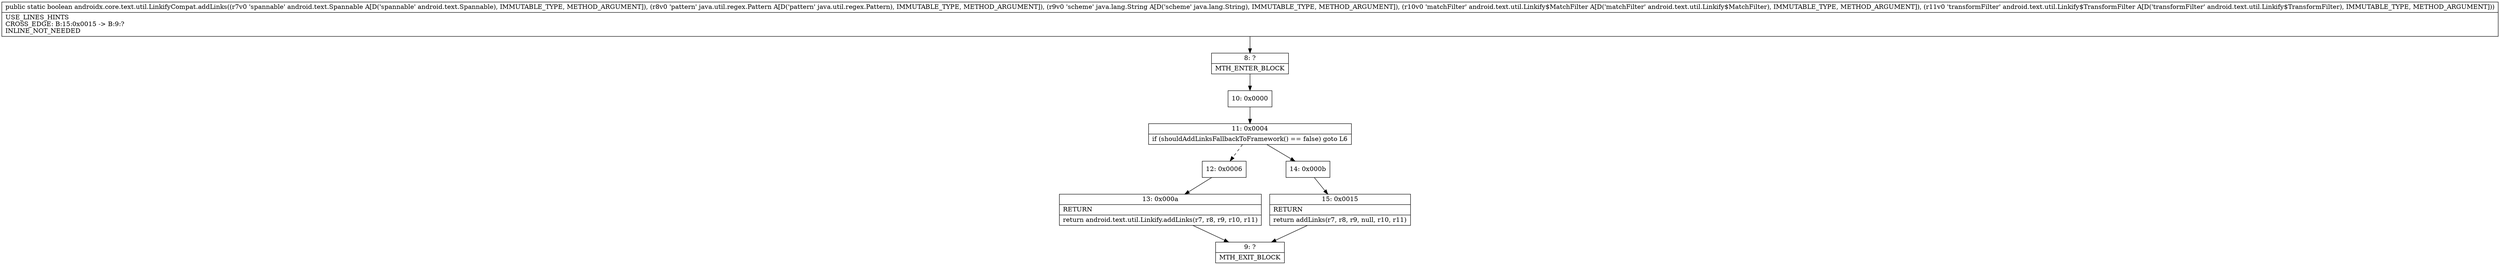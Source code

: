 digraph "CFG forandroidx.core.text.util.LinkifyCompat.addLinks(Landroid\/text\/Spannable;Ljava\/util\/regex\/Pattern;Ljava\/lang\/String;Landroid\/text\/util\/Linkify$MatchFilter;Landroid\/text\/util\/Linkify$TransformFilter;)Z" {
Node_8 [shape=record,label="{8\:\ ?|MTH_ENTER_BLOCK\l}"];
Node_10 [shape=record,label="{10\:\ 0x0000}"];
Node_11 [shape=record,label="{11\:\ 0x0004|if (shouldAddLinksFallbackToFramework() == false) goto L6\l}"];
Node_12 [shape=record,label="{12\:\ 0x0006}"];
Node_13 [shape=record,label="{13\:\ 0x000a|RETURN\l|return android.text.util.Linkify.addLinks(r7, r8, r9, r10, r11)\l}"];
Node_9 [shape=record,label="{9\:\ ?|MTH_EXIT_BLOCK\l}"];
Node_14 [shape=record,label="{14\:\ 0x000b}"];
Node_15 [shape=record,label="{15\:\ 0x0015|RETURN\l|return addLinks(r7, r8, r9, null, r10, r11)\l}"];
MethodNode[shape=record,label="{public static boolean androidx.core.text.util.LinkifyCompat.addLinks((r7v0 'spannable' android.text.Spannable A[D('spannable' android.text.Spannable), IMMUTABLE_TYPE, METHOD_ARGUMENT]), (r8v0 'pattern' java.util.regex.Pattern A[D('pattern' java.util.regex.Pattern), IMMUTABLE_TYPE, METHOD_ARGUMENT]), (r9v0 'scheme' java.lang.String A[D('scheme' java.lang.String), IMMUTABLE_TYPE, METHOD_ARGUMENT]), (r10v0 'matchFilter' android.text.util.Linkify$MatchFilter A[D('matchFilter' android.text.util.Linkify$MatchFilter), IMMUTABLE_TYPE, METHOD_ARGUMENT]), (r11v0 'transformFilter' android.text.util.Linkify$TransformFilter A[D('transformFilter' android.text.util.Linkify$TransformFilter), IMMUTABLE_TYPE, METHOD_ARGUMENT]))  | USE_LINES_HINTS\lCROSS_EDGE: B:15:0x0015 \-\> B:9:?\lINLINE_NOT_NEEDED\l}"];
MethodNode -> Node_8;Node_8 -> Node_10;
Node_10 -> Node_11;
Node_11 -> Node_12[style=dashed];
Node_11 -> Node_14;
Node_12 -> Node_13;
Node_13 -> Node_9;
Node_14 -> Node_15;
Node_15 -> Node_9;
}

